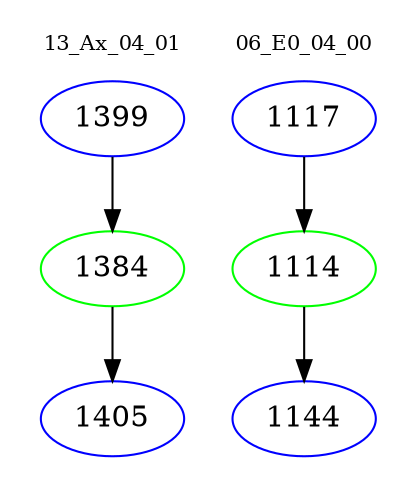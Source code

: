 digraph{
subgraph cluster_0 {
color = white
label = "13_Ax_04_01";
fontsize=10;
T0_1399 [label="1399", color="blue"]
T0_1399 -> T0_1384 [color="black"]
T0_1384 [label="1384", color="green"]
T0_1384 -> T0_1405 [color="black"]
T0_1405 [label="1405", color="blue"]
}
subgraph cluster_1 {
color = white
label = "06_E0_04_00";
fontsize=10;
T1_1117 [label="1117", color="blue"]
T1_1117 -> T1_1114 [color="black"]
T1_1114 [label="1114", color="green"]
T1_1114 -> T1_1144 [color="black"]
T1_1144 [label="1144", color="blue"]
}
}
